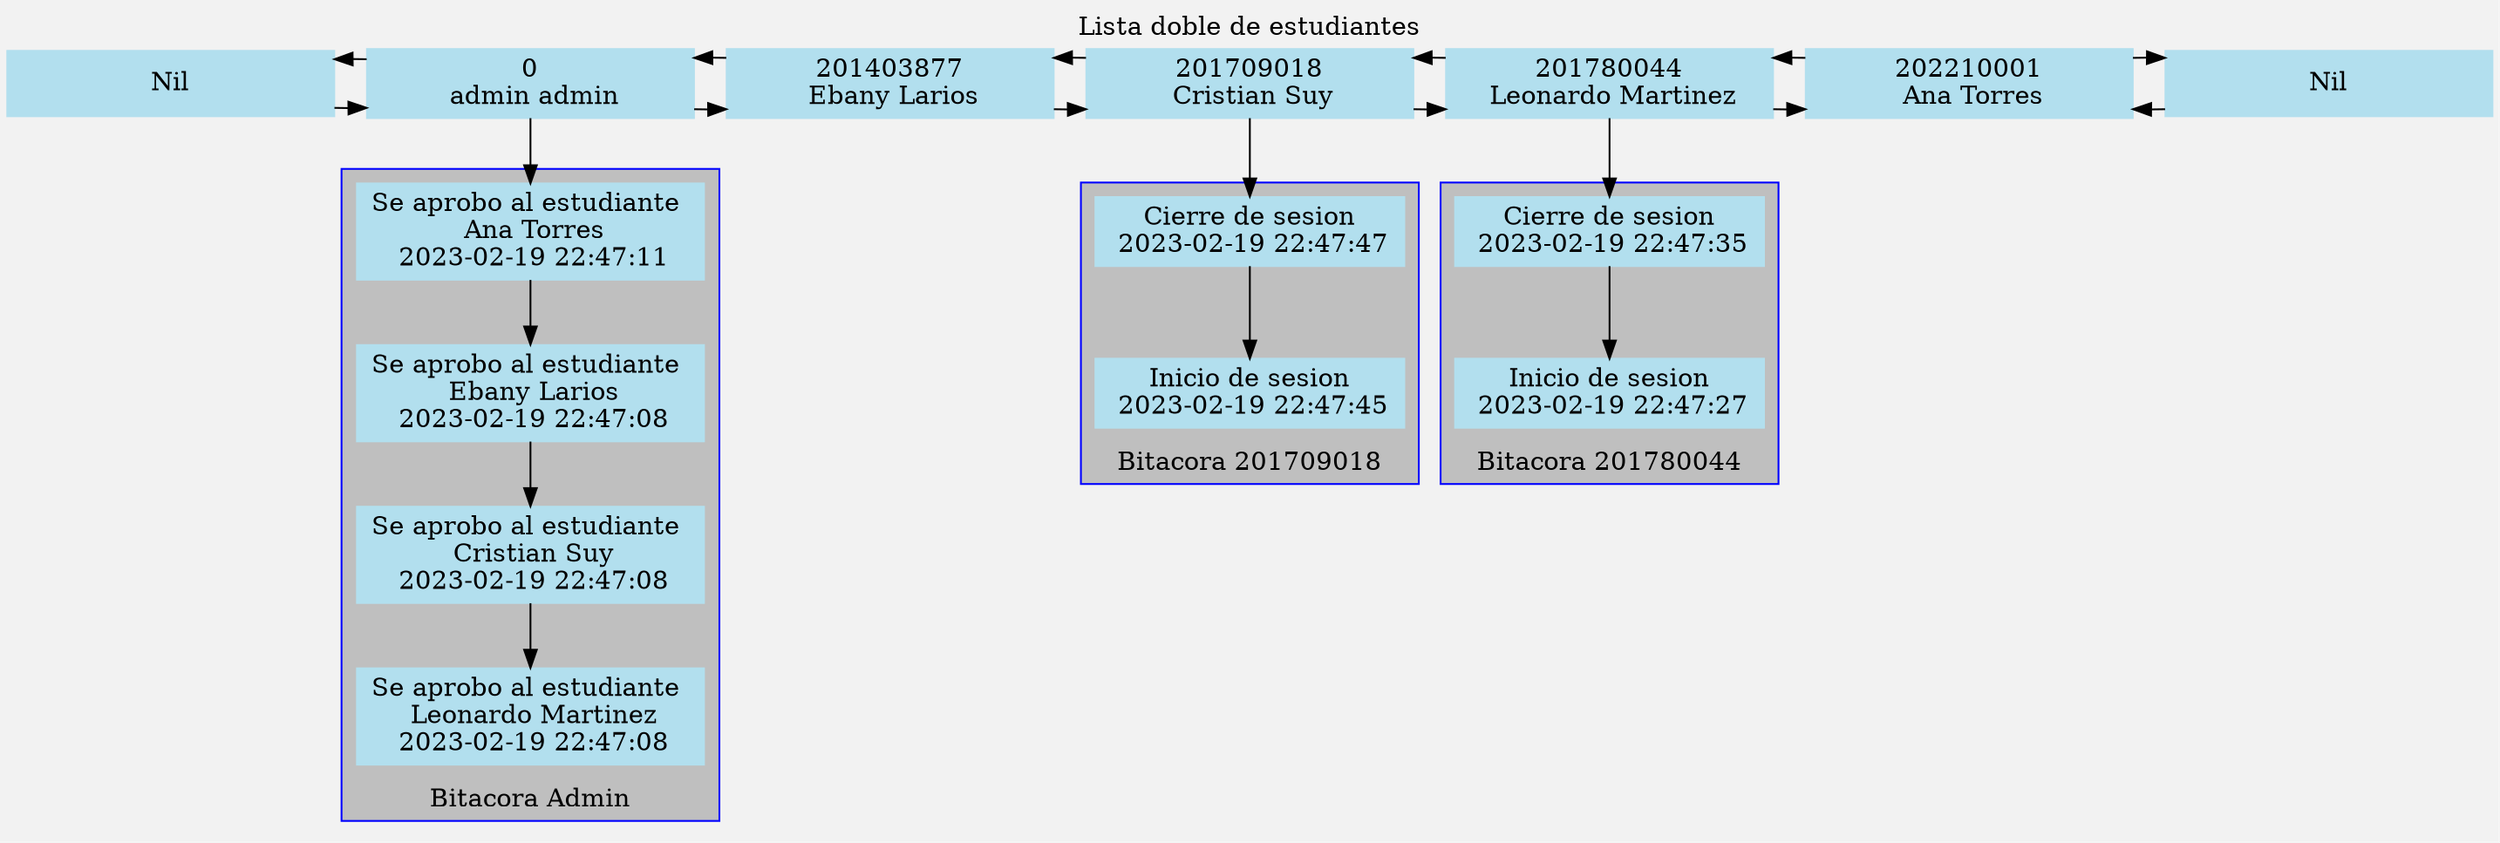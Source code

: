 digraph G {
	label = "Lista doble de estudiantes";
	labelloc = top;
	bgcolor=gray95;
subgraph Lista {
	node [shape=box,width=2.5];
	node [color=lightblue2, style=filled];
	edge [color=black, len = 5];

//Crear Nodos 

	null [label = "Nil"];
	0 [label="0\n admin admin"];
	201403877 [label="201403877\n Ebany Larios"];
	201709018 [label="201709018\n Cristian Suy"];
	201780044 [label="201780044\n Leonardo Martinez"];
	202210001 [label="202210001\n Ana Torres"];
	null2 [label = "Nil"];

//Crear Enlaces lista enlazada 
	null->0;
	0->null;
	0->201403877;
	201403877->0;
	201403877->201709018;
	201709018->201403877;
	201709018->201780044;
	201780044->201709018;
	201780044->202210001;
	202210001->201780044;
	null2->202210001;
	202210001->null2;

	{rank=same; null;0;201403877;201709018;201780044;202210001;null2}

}
//Crear Pilas bitacora
subgraph cluster_201709018 {
	label = "Bitacora 201709018";
	labelloc = bottom;
	color = blue;
	bgcolor = gray75;
	node [color=lightblue2, style=filled, shape=box];
	edge [color=black];
	pila201709018_0 [label="Cierre de sesion\n 2023-02-19 22:47:47"];
	pila201709018_1 [label="Inicio de sesion\n 2023-02-19 22:47:45"];
	pila201709018_0->pila201709018_1;
}
201709018->pila201709018_0;
subgraph cluster_201780044 {
	label = "Bitacora 201780044";
	labelloc = bottom;
	color = blue;
	bgcolor = gray75;
	node [color=lightblue2, style=filled, shape=box];
	edge [color=black];
	pila201780044_0 [label="Cierre de sesion\n 2023-02-19 22:47:35"];
	pila201780044_1 [label="Inicio de sesion\n 2023-02-19 22:47:27"];
	pila201780044_0->pila201780044_1;
}
201780044->pila201780044_0;
subgraph cluster_0 {
	label = "Bitacora Admin";
	labelloc = bottom;
	color = blue;
	bgcolor = gray75;
	node [color=lightblue2, style=filled, shape=box];
	edge [color=black];
	pila0_0 [label="Se aprobo al estudiante \n Ana Torres\n 2023-02-19 22:47:11"];
	pila0_1 [label="Se aprobo al estudiante \n Ebany Larios\n 2023-02-19 22:47:08"];
	pila0_2 [label="Se aprobo al estudiante \n Cristian Suy\n 2023-02-19 22:47:08"];
	pila0_3 [label="Se aprobo al estudiante \n Leonardo Martinez\n 2023-02-19 22:47:08"];
	pila0_0->pila0_1;
	pila0_1->pila0_2;
	pila0_2->pila0_3;
0->pila0_0;
}
}